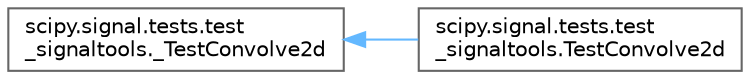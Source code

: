 digraph "Graphical Class Hierarchy"
{
 // LATEX_PDF_SIZE
  bgcolor="transparent";
  edge [fontname=Helvetica,fontsize=10,labelfontname=Helvetica,labelfontsize=10];
  node [fontname=Helvetica,fontsize=10,shape=box,height=0.2,width=0.4];
  rankdir="LR";
  Node0 [id="Node000000",label="scipy.signal.tests.test\l_signaltools._TestConvolve2d",height=0.2,width=0.4,color="grey40", fillcolor="white", style="filled",URL="$d7/da7/classscipy_1_1signal_1_1tests_1_1test__signaltools_1_1__TestConvolve2d.html",tooltip=" "];
  Node0 -> Node1 [id="edge5311_Node000000_Node000001",dir="back",color="steelblue1",style="solid",tooltip=" "];
  Node1 [id="Node000001",label="scipy.signal.tests.test\l_signaltools.TestConvolve2d",height=0.2,width=0.4,color="grey40", fillcolor="white", style="filled",URL="$d4/d87/classscipy_1_1signal_1_1tests_1_1test__signaltools_1_1TestConvolve2d.html",tooltip=" "];
}

